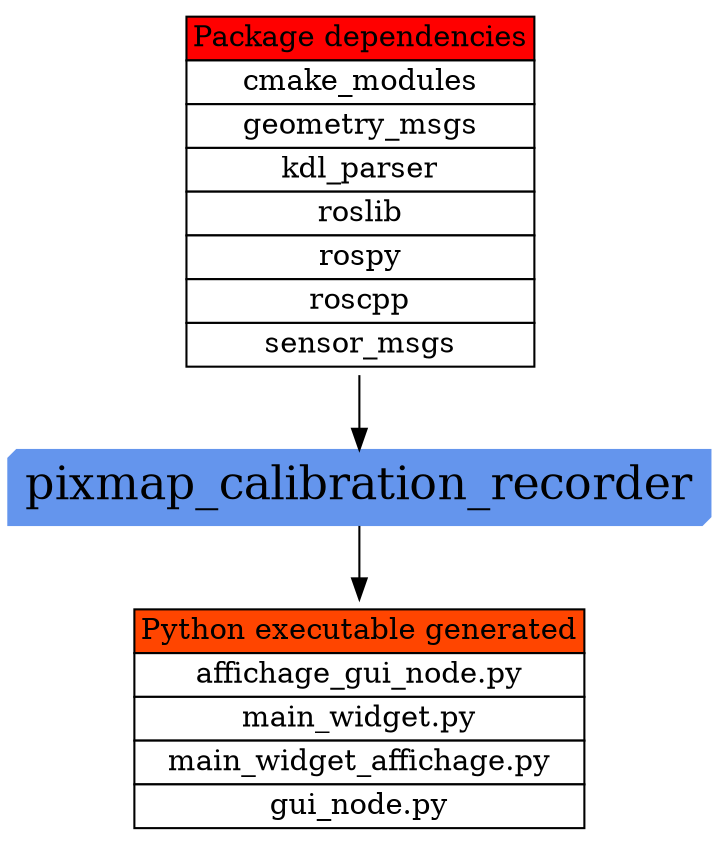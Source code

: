 digraph PkgGenerationGraph {
nodesep=0.1;
node [ shape=plaintext];
pixmap_calibration_recorder [ shape=box3d style=filled color="#6495ED" fontsize=22];
find_package [ label=<<table BGCOLOR="#FFFFFF" BORDER="0" CELLBORDER="1" CELLSPACING="0">
  <tr>
    <td ALIGN="CENTER" BGCOLOR="#FF0000" COLSPAN="1">Package dependencies</td>
  </tr>
  <tr>
    <td ALIGN="CENTER" BGCOLOR="#FFFFFF" COLSPAN="1">cmake_modules</td>
  </tr>
  <tr>
    <td ALIGN="CENTER" BGCOLOR="#FFFFFF" COLSPAN="1">geometry_msgs</td>
  </tr>
  <tr>
    <td ALIGN="CENTER" BGCOLOR="#FFFFFF" COLSPAN="1">kdl_parser</td>
  </tr>
  <tr>
    <td ALIGN="CENTER" BGCOLOR="#FFFFFF" COLSPAN="1">roslib</td>
  </tr>
  <tr>
    <td ALIGN="CENTER" BGCOLOR="#FFFFFF" COLSPAN="1">rospy</td>
  </tr>
  <tr>
    <td ALIGN="CENTER" BGCOLOR="#FFFFFF" COLSPAN="1">roscpp</td>
  </tr>
  <tr>
    <td ALIGN="CENTER" BGCOLOR="#FFFFFF" COLSPAN="1">sensor_msgs</td>
  </tr>
</table>
>];
add_py_executable [ label=<<table BGCOLOR="#FFFFFF" BORDER="0" CELLBORDER="1" CELLSPACING="0">
  <tr>
    <td ALIGN="CENTER" BGCOLOR="#FF4500" COLSPAN="1">Python executable generated</td>
  </tr>
  <tr>
    <td ALIGN="CENTER" BGCOLOR="#FFFFFF" COLSPAN="1">affichage_gui_node.py</td>
  </tr>
  <tr>
    <td ALIGN="CENTER" BGCOLOR="#FFFFFF" COLSPAN="1">main_widget.py</td>
  </tr>
  <tr>
    <td ALIGN="CENTER" BGCOLOR="#FFFFFF" COLSPAN="1">main_widget_affichage.py</td>
  </tr>
  <tr>
    <td ALIGN="CENTER" BGCOLOR="#FFFFFF" COLSPAN="1">gui_node.py</td>
  </tr>
</table>
>];
find_package -> pixmap_calibration_recorder;
pixmap_calibration_recorder -> add_py_executable;
}
